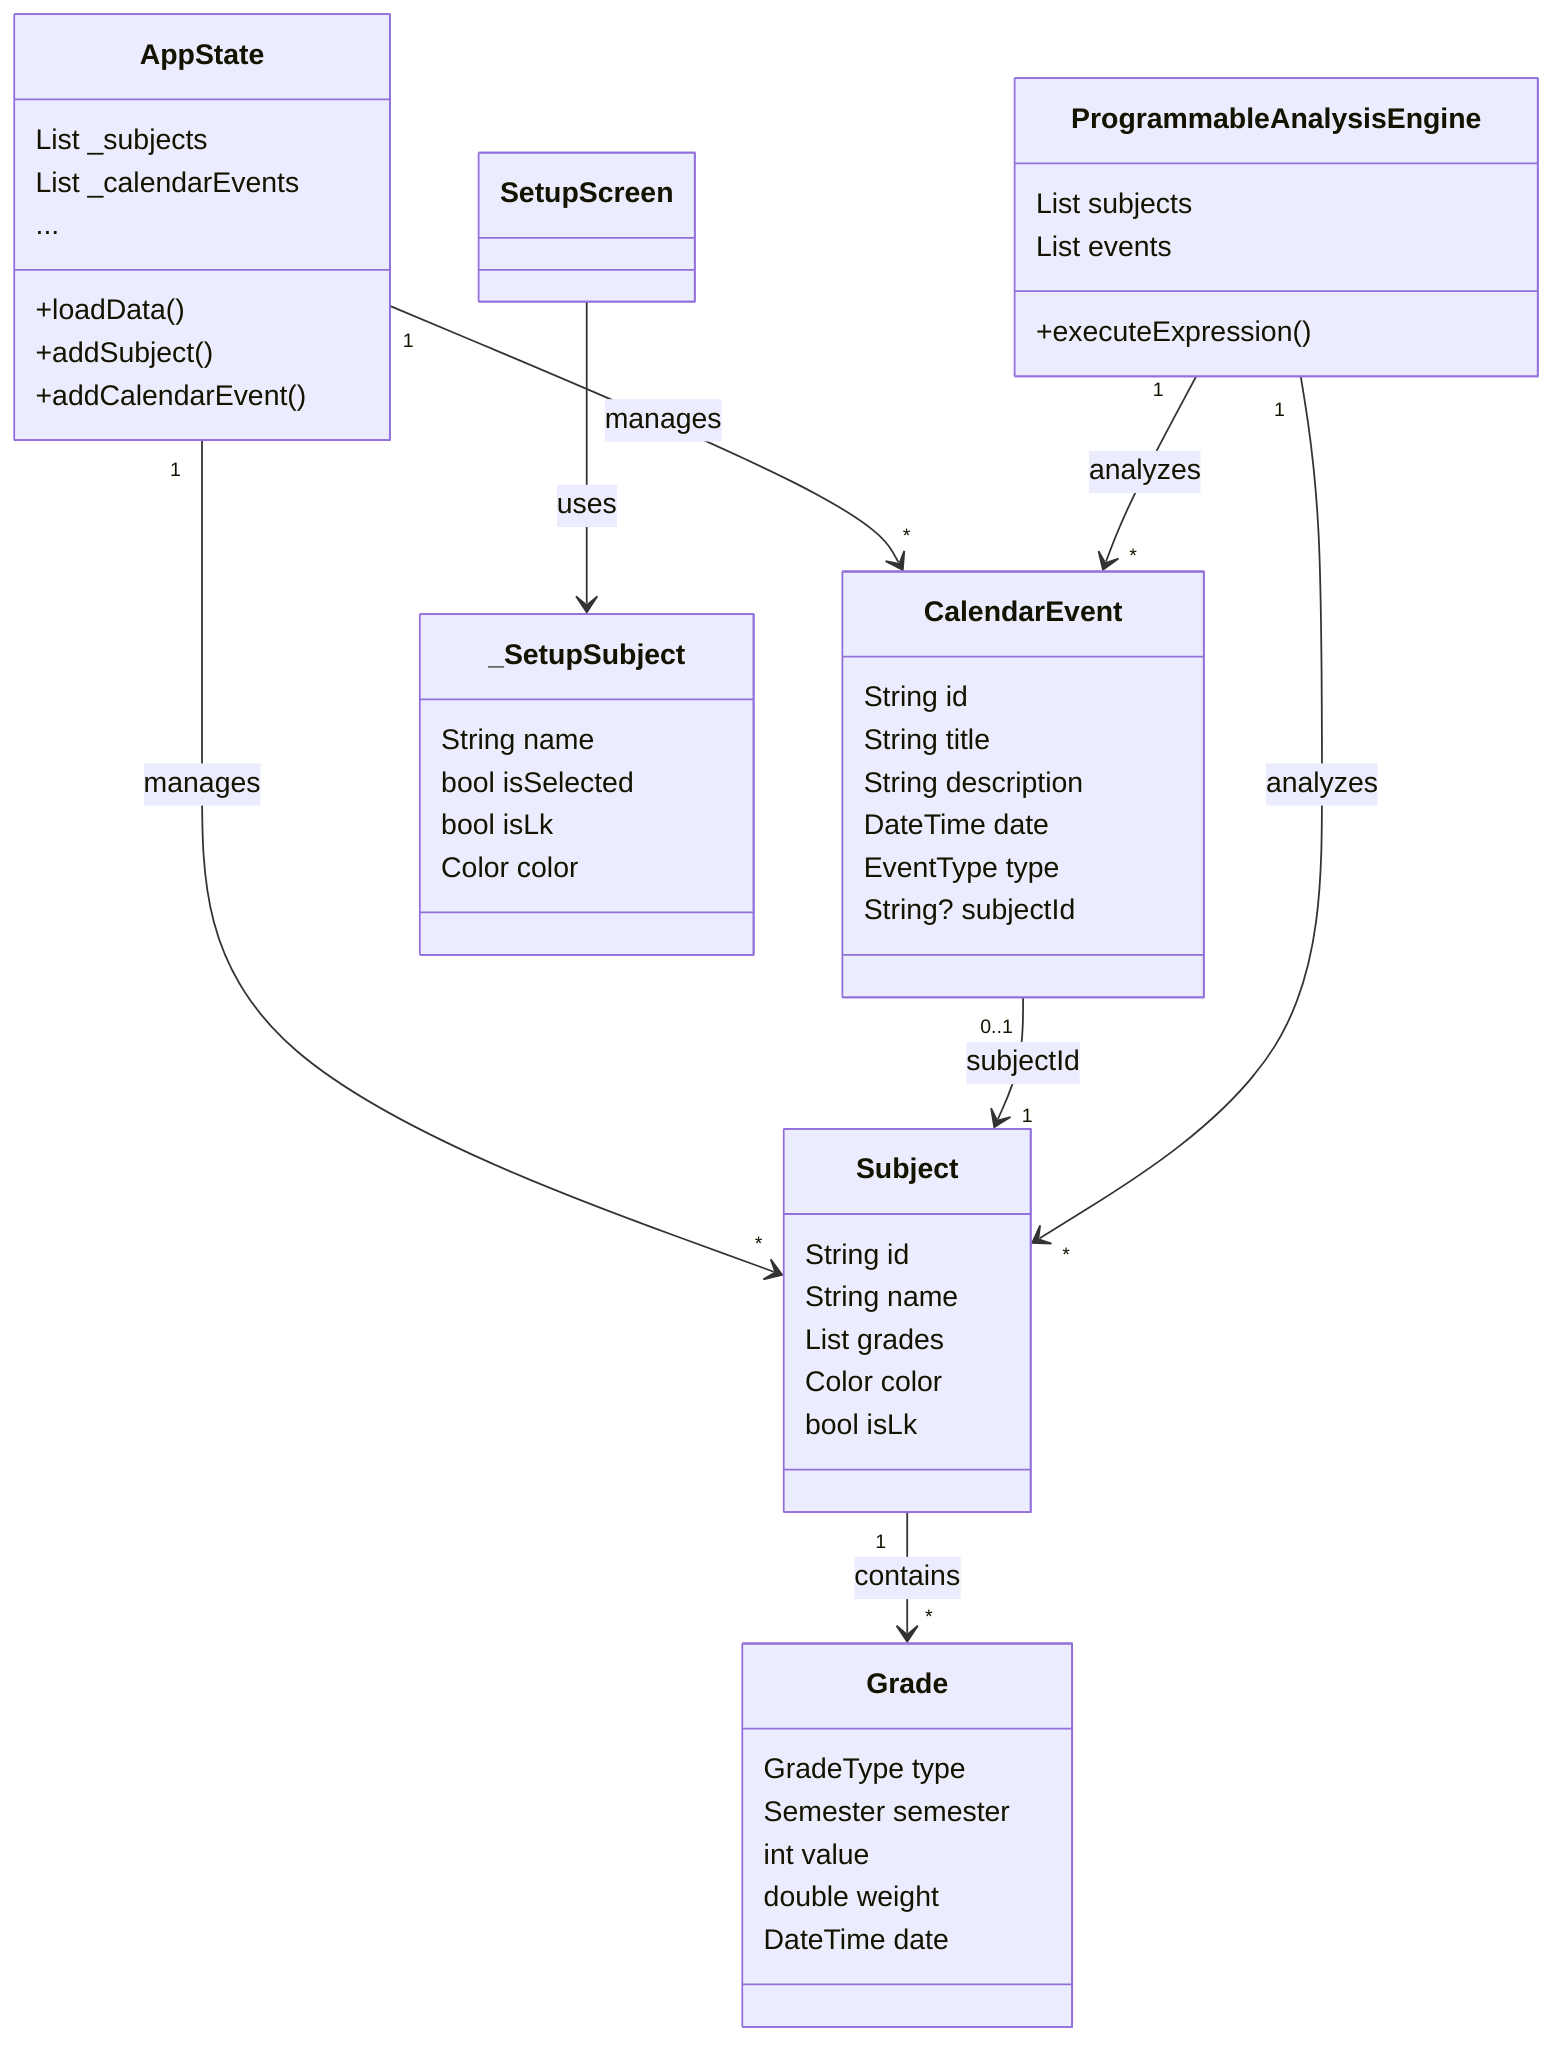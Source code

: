 classDiagram
    class AppState {
        List<Subject> _subjects
        List<CalendarEvent> _calendarEvents
        +loadData()
        +addSubject()
        +addCalendarEvent()
        ...
    }
    class Subject {
        String id
        String name
        List<Grade> grades
        Color color
        bool isLk
    }
    class Grade {
        GradeType type
        Semester semester
        int value
        double weight
        DateTime date
    }
    class CalendarEvent {
        String id
        String title
        String description
        DateTime date
        EventType type
        String? subjectId
    }
    class ProgrammableAnalysisEngine {
        List<Subject> subjects
        List<CalendarEvent> events
        +executeExpression()
    }
    class _SetupSubject {
        String name
        bool isSelected
        bool isLk
        Color color
    }

    AppState "1" --> "*" Subject : manages
    AppState "1" --> "*" CalendarEvent : manages
    Subject "1" --> "*" Grade : contains
    CalendarEvent "0..1" --> "1" Subject : subjectId
    ProgrammableAnalysisEngine "1" --> "*" Subject : analyzes
    ProgrammableAnalysisEngine "1" --> "*" CalendarEvent : analyzes
    SetupScreen --> _SetupSubject : uses